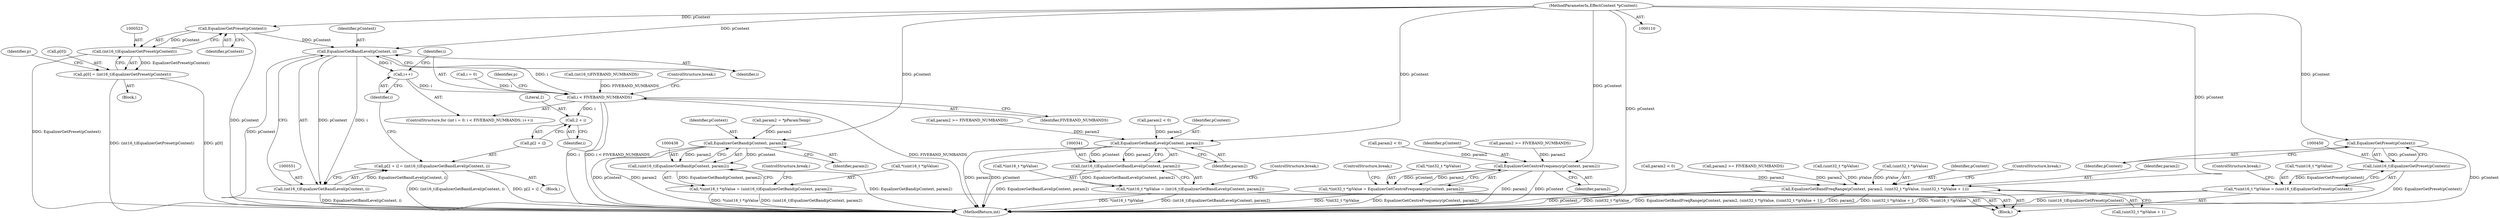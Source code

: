 digraph "0_Android_321ea5257e37c8edb26e66fe4ee78cca4cd915fe@pointer" {
"1000111" [label="(MethodParameterIn,EffectContext *pContext)"];
"1000342" [label="(Call,EqualizerGetBandLevel(pContext, param2))"];
"1000340" [label="(Call,(int16_t)EqualizerGetBandLevel(pContext, param2))"];
"1000335" [label="(Call,*(int16_t *)pValue = (int16_t)EqualizerGetBandLevel(pContext, param2))"];
"1000381" [label="(Call,EqualizerGetCentreFrequency(pContext, param2))"];
"1000376" [label="(Call,*(int32_t *)pValue = EqualizerGetCentreFrequency(pContext, param2))"];
"1000415" [label="(Call,EqualizerGetBandFreqRange(pContext, param2, (uint32_t *)pValue, ((uint32_t *)pValue + 1)))"];
"1000439" [label="(Call,EqualizerGetBand(pContext, param2))"];
"1000437" [label="(Call,(uint16_t)EqualizerGetBand(pContext, param2))"];
"1000432" [label="(Call,*(uint16_t *)pValue = (uint16_t)EqualizerGetBand(pContext, param2))"];
"1000451" [label="(Call,EqualizerGetPreset(pContext))"];
"1000449" [label="(Call,(uint16_t)EqualizerGetPreset(pContext))"];
"1000444" [label="(Call,*(uint16_t *)pValue = (uint16_t)EqualizerGetPreset(pContext))"];
"1000524" [label="(Call,EqualizerGetPreset(pContext))"];
"1000522" [label="(Call,(int16_t)EqualizerGetPreset(pContext))"];
"1000518" [label="(Call,p[0] = (int16_t)EqualizerGetPreset(pContext))"];
"1000552" [label="(Call,EqualizerGetBandLevel(pContext, i))"];
"1000541" [label="(Call,i++)"];
"1000538" [label="(Call,i < FIVEBAND_NUMBANDS)"];
"1000547" [label="(Call,2 + i)"];
"1000550" [label="(Call,(int16_t)EqualizerGetBandLevel(pContext, i))"];
"1000544" [label="(Call,p[2 + i] = (int16_t)EqualizerGetBandLevel(pContext, i))"];
"1000449" [label="(Call,(uint16_t)EqualizerGetPreset(pContext))"];
"1000528" [label="(Identifier,p)"];
"1000547" [label="(Call,2 + i)"];
"1000525" [label="(Identifier,pContext)"];
"1000543" [label="(Block,)"];
"1000442" [label="(ControlStructure,break;)"];
"1000545" [label="(Call,p[2 + i])"];
"1000416" [label="(Identifier,pContext)"];
"1000444" [label="(Call,*(uint16_t *)pValue = (uint16_t)EqualizerGetPreset(pContext))"];
"1000441" [label="(Identifier,param2)"];
"1000540" [label="(Identifier,FIVEBAND_NUMBANDS)"];
"1000548" [label="(Literal,2)"];
"1000541" [label="(Call,i++)"];
"1000384" [label="(ControlStructure,break;)"];
"1000437" [label="(Call,(uint16_t)EqualizerGetBand(pContext, param2))"];
"1000353" [label="(Call,param2 < 0)"];
"1000522" [label="(Call,(int16_t)EqualizerGetPreset(pContext))"];
"1000345" [label="(ControlStructure,break;)"];
"1000342" [label="(Call,EqualizerGetBandLevel(pContext, param2))"];
"1000315" [label="(Call,param2 >= FIVEBAND_NUMBANDS)"];
"1000524" [label="(Call,EqualizerGetPreset(pContext))"];
"1000549" [label="(Identifier,i)"];
"1000426" [label="(ControlStructure,break;)"];
"1000518" [label="(Call,p[0] = (int16_t)EqualizerGetPreset(pContext))"];
"1000530" [label="(Call,(int16_t)FIVEBAND_NUMBANDS)"];
"1000552" [label="(Call,EqualizerGetBandLevel(pContext, i))"];
"1000542" [label="(Identifier,i)"];
"1000377" [label="(Call,*(int32_t *)pValue)"];
"1000428" [label="(Call,param2 = *pParamTemp)"];
"1000312" [label="(Call,param2 < 0)"];
"1000417" [label="(Identifier,param2)"];
"1000111" [label="(MethodParameterIn,EffectContext *pContext)"];
"1000440" [label="(Identifier,pContext)"];
"1000555" [label="(ControlStructure,break;)"];
"1000340" [label="(Call,(int16_t)EqualizerGetBandLevel(pContext, param2))"];
"1000554" [label="(Identifier,i)"];
"1000382" [label="(Identifier,pContext)"];
"1000519" [label="(Call,p[0])"];
"1000509" [label="(Block,)"];
"1000415" [label="(Call,EqualizerGetBandFreqRange(pContext, param2, (uint32_t *)pValue, ((uint32_t *)pValue + 1)))"];
"1000418" [label="(Call,(uint32_t *)pValue)"];
"1000433" [label="(Call,*(uint16_t *)pValue)"];
"1000535" [label="(Call,i = 0)"];
"1000335" [label="(Call,*(int16_t *)pValue = (int16_t)EqualizerGetBandLevel(pContext, param2))"];
"1000344" [label="(Identifier,param2)"];
"1000567" [label="(MethodReturn,int)"];
"1000538" [label="(Call,i < FIVEBAND_NUMBANDS)"];
"1000533" [label="(ControlStructure,for (int i = 0; i < FIVEBAND_NUMBANDS; i++))"];
"1000553" [label="(Identifier,pContext)"];
"1000376" [label="(Call,*(int32_t *)pValue = EqualizerGetCentreFrequency(pContext, param2))"];
"1000277" [label="(Block,)"];
"1000451" [label="(Call,EqualizerGetPreset(pContext))"];
"1000421" [label="(Call,(uint32_t *)pValue + 1)"];
"1000539" [label="(Identifier,i)"];
"1000432" [label="(Call,*(uint16_t *)pValue = (uint16_t)EqualizerGetBand(pContext, param2))"];
"1000392" [label="(Call,param2 < 0)"];
"1000550" [label="(Call,(int16_t)EqualizerGetBandLevel(pContext, i))"];
"1000453" [label="(ControlStructure,break;)"];
"1000546" [label="(Identifier,p)"];
"1000445" [label="(Call,*(uint16_t *)pValue)"];
"1000336" [label="(Call,*(int16_t *)pValue)"];
"1000452" [label="(Identifier,pContext)"];
"1000343" [label="(Identifier,pContext)"];
"1000395" [label="(Call,param2 >= FIVEBAND_NUMBANDS)"];
"1000422" [label="(Call,(uint32_t *)pValue)"];
"1000381" [label="(Call,EqualizerGetCentreFrequency(pContext, param2))"];
"1000544" [label="(Call,p[2 + i] = (int16_t)EqualizerGetBandLevel(pContext, i))"];
"1000439" [label="(Call,EqualizerGetBand(pContext, param2))"];
"1000356" [label="(Call,param2 >= FIVEBAND_NUMBANDS)"];
"1000383" [label="(Identifier,param2)"];
"1000111" -> "1000110"  [label="AST: "];
"1000111" -> "1000567"  [label="DDG: pContext"];
"1000111" -> "1000342"  [label="DDG: pContext"];
"1000111" -> "1000381"  [label="DDG: pContext"];
"1000111" -> "1000415"  [label="DDG: pContext"];
"1000111" -> "1000439"  [label="DDG: pContext"];
"1000111" -> "1000451"  [label="DDG: pContext"];
"1000111" -> "1000524"  [label="DDG: pContext"];
"1000111" -> "1000552"  [label="DDG: pContext"];
"1000342" -> "1000340"  [label="AST: "];
"1000342" -> "1000344"  [label="CFG: "];
"1000343" -> "1000342"  [label="AST: "];
"1000344" -> "1000342"  [label="AST: "];
"1000340" -> "1000342"  [label="CFG: "];
"1000342" -> "1000567"  [label="DDG: param2"];
"1000342" -> "1000567"  [label="DDG: pContext"];
"1000342" -> "1000340"  [label="DDG: pContext"];
"1000342" -> "1000340"  [label="DDG: param2"];
"1000315" -> "1000342"  [label="DDG: param2"];
"1000312" -> "1000342"  [label="DDG: param2"];
"1000340" -> "1000335"  [label="AST: "];
"1000341" -> "1000340"  [label="AST: "];
"1000335" -> "1000340"  [label="CFG: "];
"1000340" -> "1000567"  [label="DDG: EqualizerGetBandLevel(pContext, param2)"];
"1000340" -> "1000335"  [label="DDG: EqualizerGetBandLevel(pContext, param2)"];
"1000335" -> "1000277"  [label="AST: "];
"1000336" -> "1000335"  [label="AST: "];
"1000345" -> "1000335"  [label="CFG: "];
"1000335" -> "1000567"  [label="DDG: *(int16_t *)pValue"];
"1000335" -> "1000567"  [label="DDG: (int16_t)EqualizerGetBandLevel(pContext, param2)"];
"1000381" -> "1000376"  [label="AST: "];
"1000381" -> "1000383"  [label="CFG: "];
"1000382" -> "1000381"  [label="AST: "];
"1000383" -> "1000381"  [label="AST: "];
"1000376" -> "1000381"  [label="CFG: "];
"1000381" -> "1000567"  [label="DDG: param2"];
"1000381" -> "1000567"  [label="DDG: pContext"];
"1000381" -> "1000376"  [label="DDG: pContext"];
"1000381" -> "1000376"  [label="DDG: param2"];
"1000356" -> "1000381"  [label="DDG: param2"];
"1000353" -> "1000381"  [label="DDG: param2"];
"1000376" -> "1000277"  [label="AST: "];
"1000377" -> "1000376"  [label="AST: "];
"1000384" -> "1000376"  [label="CFG: "];
"1000376" -> "1000567"  [label="DDG: *(int32_t *)pValue"];
"1000376" -> "1000567"  [label="DDG: EqualizerGetCentreFrequency(pContext, param2)"];
"1000415" -> "1000277"  [label="AST: "];
"1000415" -> "1000421"  [label="CFG: "];
"1000416" -> "1000415"  [label="AST: "];
"1000417" -> "1000415"  [label="AST: "];
"1000418" -> "1000415"  [label="AST: "];
"1000421" -> "1000415"  [label="AST: "];
"1000426" -> "1000415"  [label="CFG: "];
"1000415" -> "1000567"  [label="DDG: pContext"];
"1000415" -> "1000567"  [label="DDG: (uint32_t *)pValue"];
"1000415" -> "1000567"  [label="DDG: EqualizerGetBandFreqRange(pContext, param2, (uint32_t *)pValue, ((uint32_t *)pValue + 1))"];
"1000415" -> "1000567"  [label="DDG: param2"];
"1000415" -> "1000567"  [label="DDG: (uint32_t *)pValue + 1"];
"1000395" -> "1000415"  [label="DDG: param2"];
"1000392" -> "1000415"  [label="DDG: param2"];
"1000418" -> "1000415"  [label="DDG: pValue"];
"1000422" -> "1000415"  [label="DDG: pValue"];
"1000439" -> "1000437"  [label="AST: "];
"1000439" -> "1000441"  [label="CFG: "];
"1000440" -> "1000439"  [label="AST: "];
"1000441" -> "1000439"  [label="AST: "];
"1000437" -> "1000439"  [label="CFG: "];
"1000439" -> "1000567"  [label="DDG: pContext"];
"1000439" -> "1000567"  [label="DDG: param2"];
"1000439" -> "1000437"  [label="DDG: pContext"];
"1000439" -> "1000437"  [label="DDG: param2"];
"1000428" -> "1000439"  [label="DDG: param2"];
"1000437" -> "1000432"  [label="AST: "];
"1000438" -> "1000437"  [label="AST: "];
"1000432" -> "1000437"  [label="CFG: "];
"1000437" -> "1000567"  [label="DDG: EqualizerGetBand(pContext, param2)"];
"1000437" -> "1000432"  [label="DDG: EqualizerGetBand(pContext, param2)"];
"1000432" -> "1000277"  [label="AST: "];
"1000433" -> "1000432"  [label="AST: "];
"1000442" -> "1000432"  [label="CFG: "];
"1000432" -> "1000567"  [label="DDG: (uint16_t)EqualizerGetBand(pContext, param2)"];
"1000432" -> "1000567"  [label="DDG: *(uint16_t *)pValue"];
"1000451" -> "1000449"  [label="AST: "];
"1000451" -> "1000452"  [label="CFG: "];
"1000452" -> "1000451"  [label="AST: "];
"1000449" -> "1000451"  [label="CFG: "];
"1000451" -> "1000567"  [label="DDG: pContext"];
"1000451" -> "1000449"  [label="DDG: pContext"];
"1000449" -> "1000444"  [label="AST: "];
"1000450" -> "1000449"  [label="AST: "];
"1000444" -> "1000449"  [label="CFG: "];
"1000449" -> "1000567"  [label="DDG: EqualizerGetPreset(pContext)"];
"1000449" -> "1000444"  [label="DDG: EqualizerGetPreset(pContext)"];
"1000444" -> "1000277"  [label="AST: "];
"1000445" -> "1000444"  [label="AST: "];
"1000453" -> "1000444"  [label="CFG: "];
"1000444" -> "1000567"  [label="DDG: (uint16_t)EqualizerGetPreset(pContext)"];
"1000444" -> "1000567"  [label="DDG: *(uint16_t *)pValue"];
"1000524" -> "1000522"  [label="AST: "];
"1000524" -> "1000525"  [label="CFG: "];
"1000525" -> "1000524"  [label="AST: "];
"1000522" -> "1000524"  [label="CFG: "];
"1000524" -> "1000567"  [label="DDG: pContext"];
"1000524" -> "1000522"  [label="DDG: pContext"];
"1000524" -> "1000552"  [label="DDG: pContext"];
"1000522" -> "1000518"  [label="AST: "];
"1000523" -> "1000522"  [label="AST: "];
"1000518" -> "1000522"  [label="CFG: "];
"1000522" -> "1000567"  [label="DDG: EqualizerGetPreset(pContext)"];
"1000522" -> "1000518"  [label="DDG: EqualizerGetPreset(pContext)"];
"1000518" -> "1000509"  [label="AST: "];
"1000519" -> "1000518"  [label="AST: "];
"1000528" -> "1000518"  [label="CFG: "];
"1000518" -> "1000567"  [label="DDG: (int16_t)EqualizerGetPreset(pContext)"];
"1000518" -> "1000567"  [label="DDG: p[0]"];
"1000552" -> "1000550"  [label="AST: "];
"1000552" -> "1000554"  [label="CFG: "];
"1000553" -> "1000552"  [label="AST: "];
"1000554" -> "1000552"  [label="AST: "];
"1000550" -> "1000552"  [label="CFG: "];
"1000552" -> "1000567"  [label="DDG: pContext"];
"1000552" -> "1000541"  [label="DDG: i"];
"1000552" -> "1000550"  [label="DDG: pContext"];
"1000552" -> "1000550"  [label="DDG: i"];
"1000538" -> "1000552"  [label="DDG: i"];
"1000541" -> "1000533"  [label="AST: "];
"1000541" -> "1000542"  [label="CFG: "];
"1000542" -> "1000541"  [label="AST: "];
"1000539" -> "1000541"  [label="CFG: "];
"1000541" -> "1000538"  [label="DDG: i"];
"1000538" -> "1000533"  [label="AST: "];
"1000538" -> "1000540"  [label="CFG: "];
"1000539" -> "1000538"  [label="AST: "];
"1000540" -> "1000538"  [label="AST: "];
"1000546" -> "1000538"  [label="CFG: "];
"1000555" -> "1000538"  [label="CFG: "];
"1000538" -> "1000567"  [label="DDG: FIVEBAND_NUMBANDS"];
"1000538" -> "1000567"  [label="DDG: i"];
"1000538" -> "1000567"  [label="DDG: i < FIVEBAND_NUMBANDS"];
"1000535" -> "1000538"  [label="DDG: i"];
"1000530" -> "1000538"  [label="DDG: FIVEBAND_NUMBANDS"];
"1000538" -> "1000547"  [label="DDG: i"];
"1000547" -> "1000545"  [label="AST: "];
"1000547" -> "1000549"  [label="CFG: "];
"1000548" -> "1000547"  [label="AST: "];
"1000549" -> "1000547"  [label="AST: "];
"1000545" -> "1000547"  [label="CFG: "];
"1000550" -> "1000544"  [label="AST: "];
"1000551" -> "1000550"  [label="AST: "];
"1000544" -> "1000550"  [label="CFG: "];
"1000550" -> "1000567"  [label="DDG: EqualizerGetBandLevel(pContext, i)"];
"1000550" -> "1000544"  [label="DDG: EqualizerGetBandLevel(pContext, i)"];
"1000544" -> "1000543"  [label="AST: "];
"1000545" -> "1000544"  [label="AST: "];
"1000542" -> "1000544"  [label="CFG: "];
"1000544" -> "1000567"  [label="DDG: (int16_t)EqualizerGetBandLevel(pContext, i)"];
"1000544" -> "1000567"  [label="DDG: p[2 + i]"];
}
